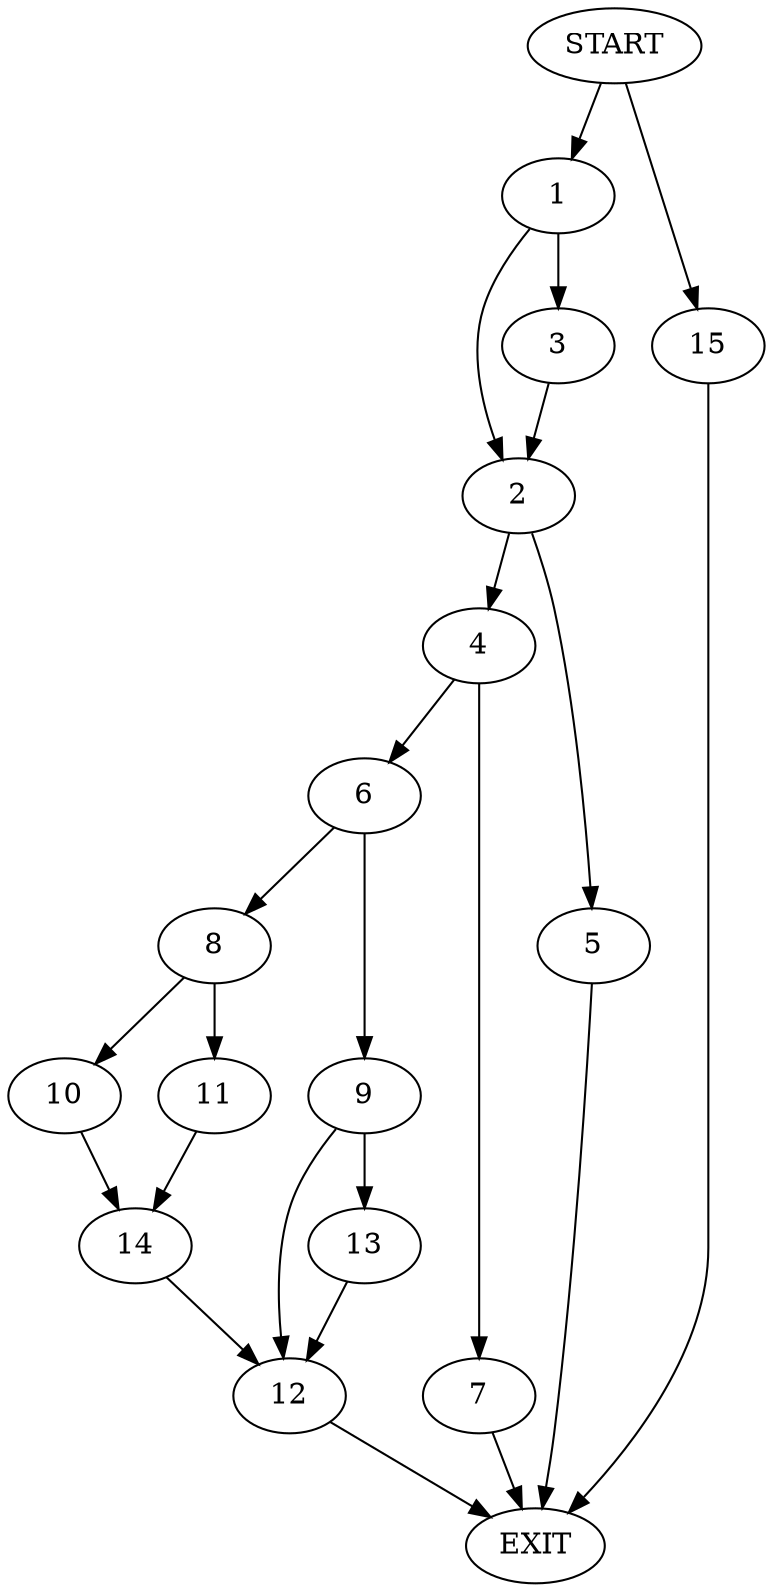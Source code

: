 digraph {
0 [label="START"]
16 [label="EXIT"]
0 -> 1
1 -> 2
1 -> 3
2 -> 4
2 -> 5
3 -> 2
4 -> 6
4 -> 7
5 -> 16
6 -> 8
6 -> 9
7 -> 16
8 -> 10
8 -> 11
9 -> 12
9 -> 13
11 -> 14
10 -> 14
14 -> 12
12 -> 16
13 -> 12
0 -> 15
15 -> 16
}
